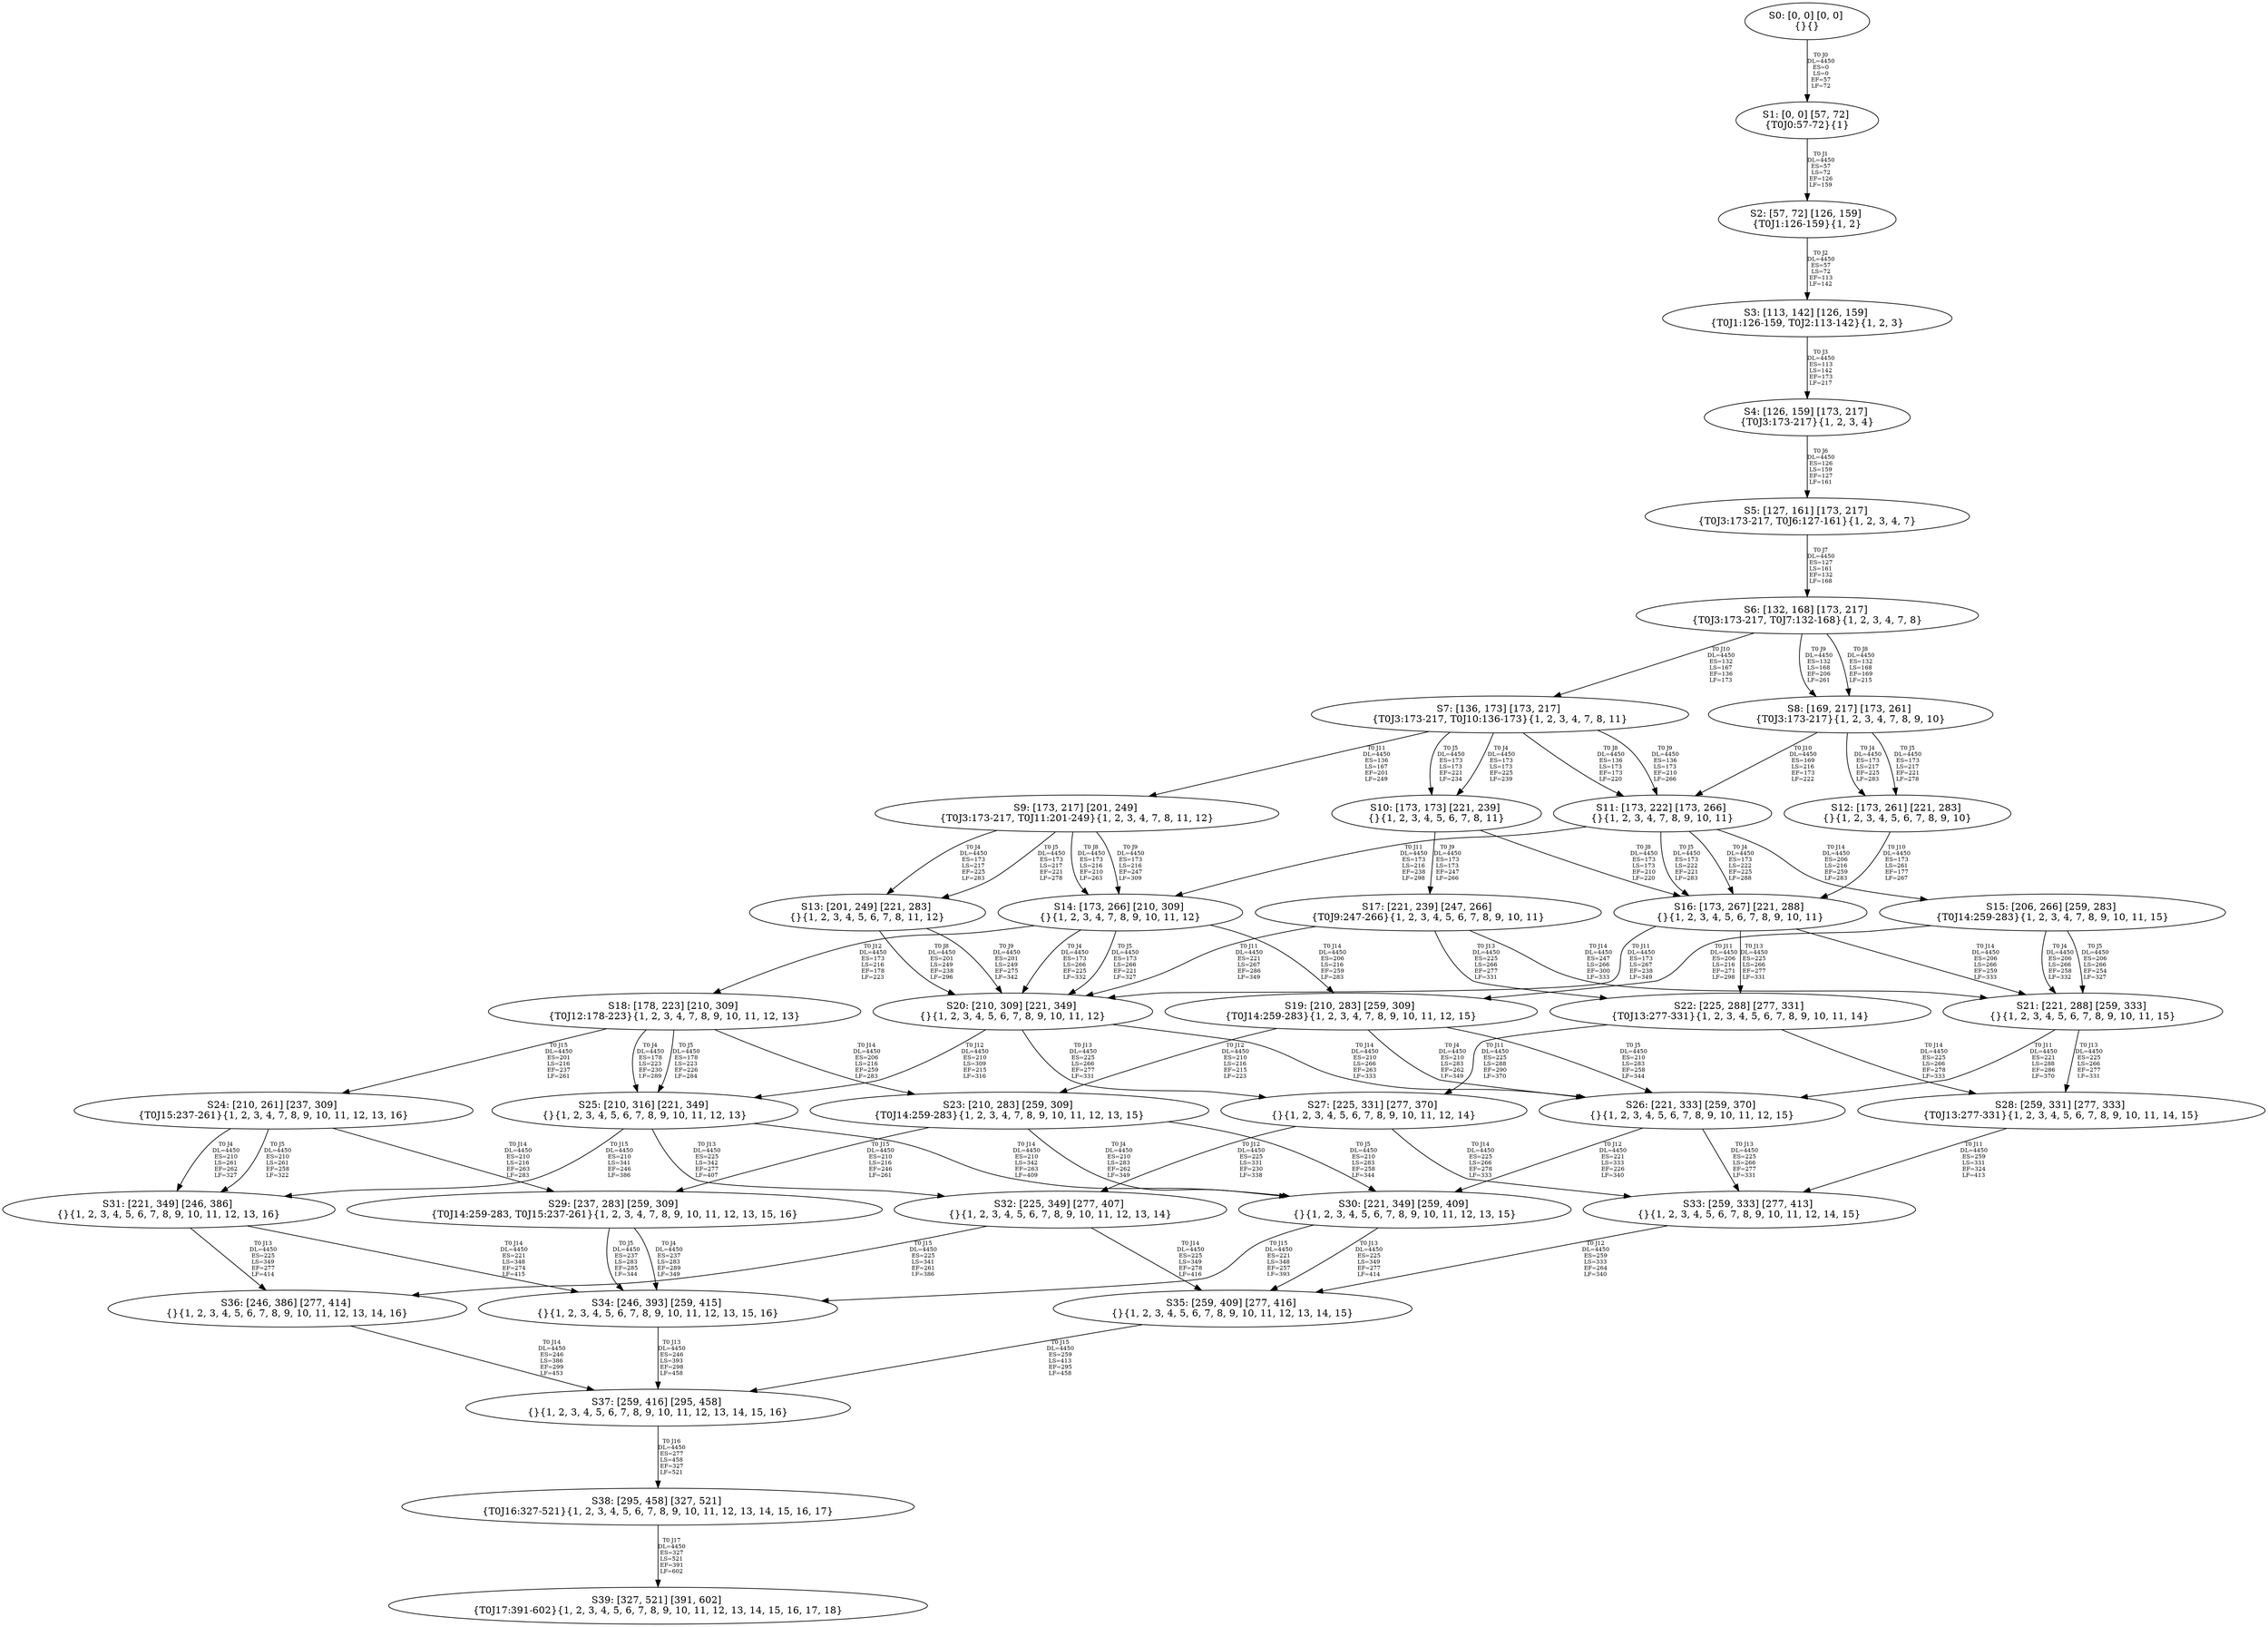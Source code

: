 digraph {
	S0[label="S0: [0, 0] [0, 0] \n{}{}"];
	S1[label="S1: [0, 0] [57, 72] \n{T0J0:57-72}{1}"];
	S2[label="S2: [57, 72] [126, 159] \n{T0J1:126-159}{1, 2}"];
	S3[label="S3: [113, 142] [126, 159] \n{T0J1:126-159, T0J2:113-142}{1, 2, 3}"];
	S4[label="S4: [126, 159] [173, 217] \n{T0J3:173-217}{1, 2, 3, 4}"];
	S5[label="S5: [127, 161] [173, 217] \n{T0J3:173-217, T0J6:127-161}{1, 2, 3, 4, 7}"];
	S6[label="S6: [132, 168] [173, 217] \n{T0J3:173-217, T0J7:132-168}{1, 2, 3, 4, 7, 8}"];
	S7[label="S7: [136, 173] [173, 217] \n{T0J3:173-217, T0J10:136-173}{1, 2, 3, 4, 7, 8, 11}"];
	S8[label="S8: [169, 217] [173, 261] \n{T0J3:173-217}{1, 2, 3, 4, 7, 8, 9, 10}"];
	S9[label="S9: [173, 217] [201, 249] \n{T0J3:173-217, T0J11:201-249}{1, 2, 3, 4, 7, 8, 11, 12}"];
	S10[label="S10: [173, 173] [221, 239] \n{}{1, 2, 3, 4, 5, 6, 7, 8, 11}"];
	S11[label="S11: [173, 222] [173, 266] \n{}{1, 2, 3, 4, 7, 8, 9, 10, 11}"];
	S12[label="S12: [173, 261] [221, 283] \n{}{1, 2, 3, 4, 5, 6, 7, 8, 9, 10}"];
	S13[label="S13: [201, 249] [221, 283] \n{}{1, 2, 3, 4, 5, 6, 7, 8, 11, 12}"];
	S14[label="S14: [173, 266] [210, 309] \n{}{1, 2, 3, 4, 7, 8, 9, 10, 11, 12}"];
	S15[label="S15: [206, 266] [259, 283] \n{T0J14:259-283}{1, 2, 3, 4, 7, 8, 9, 10, 11, 15}"];
	S16[label="S16: [173, 267] [221, 288] \n{}{1, 2, 3, 4, 5, 6, 7, 8, 9, 10, 11}"];
	S17[label="S17: [221, 239] [247, 266] \n{T0J9:247-266}{1, 2, 3, 4, 5, 6, 7, 8, 9, 10, 11}"];
	S18[label="S18: [178, 223] [210, 309] \n{T0J12:178-223}{1, 2, 3, 4, 7, 8, 9, 10, 11, 12, 13}"];
	S19[label="S19: [210, 283] [259, 309] \n{T0J14:259-283}{1, 2, 3, 4, 7, 8, 9, 10, 11, 12, 15}"];
	S20[label="S20: [210, 309] [221, 349] \n{}{1, 2, 3, 4, 5, 6, 7, 8, 9, 10, 11, 12}"];
	S21[label="S21: [221, 288] [259, 333] \n{}{1, 2, 3, 4, 5, 6, 7, 8, 9, 10, 11, 15}"];
	S22[label="S22: [225, 288] [277, 331] \n{T0J13:277-331}{1, 2, 3, 4, 5, 6, 7, 8, 9, 10, 11, 14}"];
	S23[label="S23: [210, 283] [259, 309] \n{T0J14:259-283}{1, 2, 3, 4, 7, 8, 9, 10, 11, 12, 13, 15}"];
	S24[label="S24: [210, 261] [237, 309] \n{T0J15:237-261}{1, 2, 3, 4, 7, 8, 9, 10, 11, 12, 13, 16}"];
	S25[label="S25: [210, 316] [221, 349] \n{}{1, 2, 3, 4, 5, 6, 7, 8, 9, 10, 11, 12, 13}"];
	S26[label="S26: [221, 333] [259, 370] \n{}{1, 2, 3, 4, 5, 6, 7, 8, 9, 10, 11, 12, 15}"];
	S27[label="S27: [225, 331] [277, 370] \n{}{1, 2, 3, 4, 5, 6, 7, 8, 9, 10, 11, 12, 14}"];
	S28[label="S28: [259, 331] [277, 333] \n{T0J13:277-331}{1, 2, 3, 4, 5, 6, 7, 8, 9, 10, 11, 14, 15}"];
	S29[label="S29: [237, 283] [259, 309] \n{T0J14:259-283, T0J15:237-261}{1, 2, 3, 4, 7, 8, 9, 10, 11, 12, 13, 15, 16}"];
	S30[label="S30: [221, 349] [259, 409] \n{}{1, 2, 3, 4, 5, 6, 7, 8, 9, 10, 11, 12, 13, 15}"];
	S31[label="S31: [221, 349] [246, 386] \n{}{1, 2, 3, 4, 5, 6, 7, 8, 9, 10, 11, 12, 13, 16}"];
	S32[label="S32: [225, 349] [277, 407] \n{}{1, 2, 3, 4, 5, 6, 7, 8, 9, 10, 11, 12, 13, 14}"];
	S33[label="S33: [259, 333] [277, 413] \n{}{1, 2, 3, 4, 5, 6, 7, 8, 9, 10, 11, 12, 14, 15}"];
	S34[label="S34: [246, 393] [259, 415] \n{}{1, 2, 3, 4, 5, 6, 7, 8, 9, 10, 11, 12, 13, 15, 16}"];
	S35[label="S35: [259, 409] [277, 416] \n{}{1, 2, 3, 4, 5, 6, 7, 8, 9, 10, 11, 12, 13, 14, 15}"];
	S36[label="S36: [246, 386] [277, 414] \n{}{1, 2, 3, 4, 5, 6, 7, 8, 9, 10, 11, 12, 13, 14, 16}"];
	S37[label="S37: [259, 416] [295, 458] \n{}{1, 2, 3, 4, 5, 6, 7, 8, 9, 10, 11, 12, 13, 14, 15, 16}"];
	S38[label="S38: [295, 458] [327, 521] \n{T0J16:327-521}{1, 2, 3, 4, 5, 6, 7, 8, 9, 10, 11, 12, 13, 14, 15, 16, 17}"];
	S39[label="S39: [327, 521] [391, 602] \n{T0J17:391-602}{1, 2, 3, 4, 5, 6, 7, 8, 9, 10, 11, 12, 13, 14, 15, 16, 17, 18}"];
	S0 -> S1[label="T0 J0\nDL=4450\nES=0\nLS=0\nEF=57\nLF=72",fontsize=8];
	S1 -> S2[label="T0 J1\nDL=4450\nES=57\nLS=72\nEF=126\nLF=159",fontsize=8];
	S2 -> S3[label="T0 J2\nDL=4450\nES=57\nLS=72\nEF=113\nLF=142",fontsize=8];
	S3 -> S4[label="T0 J3\nDL=4450\nES=113\nLS=142\nEF=173\nLF=217",fontsize=8];
	S4 -> S5[label="T0 J6\nDL=4450\nES=126\nLS=159\nEF=127\nLF=161",fontsize=8];
	S5 -> S6[label="T0 J7\nDL=4450\nES=127\nLS=161\nEF=132\nLF=168",fontsize=8];
	S6 -> S8[label="T0 J8\nDL=4450\nES=132\nLS=168\nEF=169\nLF=215",fontsize=8];
	S6 -> S8[label="T0 J9\nDL=4450\nES=132\nLS=168\nEF=206\nLF=261",fontsize=8];
	S6 -> S7[label="T0 J10\nDL=4450\nES=132\nLS=167\nEF=136\nLF=173",fontsize=8];
	S7 -> S10[label="T0 J4\nDL=4450\nES=173\nLS=173\nEF=225\nLF=239",fontsize=8];
	S7 -> S10[label="T0 J5\nDL=4450\nES=173\nLS=173\nEF=221\nLF=234",fontsize=8];
	S7 -> S11[label="T0 J8\nDL=4450\nES=136\nLS=173\nEF=173\nLF=220",fontsize=8];
	S7 -> S11[label="T0 J9\nDL=4450\nES=136\nLS=173\nEF=210\nLF=266",fontsize=8];
	S7 -> S9[label="T0 J11\nDL=4450\nES=136\nLS=167\nEF=201\nLF=249",fontsize=8];
	S8 -> S12[label="T0 J4\nDL=4450\nES=173\nLS=217\nEF=225\nLF=283",fontsize=8];
	S8 -> S12[label="T0 J5\nDL=4450\nES=173\nLS=217\nEF=221\nLF=278",fontsize=8];
	S8 -> S11[label="T0 J10\nDL=4450\nES=169\nLS=216\nEF=173\nLF=222",fontsize=8];
	S9 -> S13[label="T0 J4\nDL=4450\nES=173\nLS=217\nEF=225\nLF=283",fontsize=8];
	S9 -> S13[label="T0 J5\nDL=4450\nES=173\nLS=217\nEF=221\nLF=278",fontsize=8];
	S9 -> S14[label="T0 J8\nDL=4450\nES=173\nLS=216\nEF=210\nLF=263",fontsize=8];
	S9 -> S14[label="T0 J9\nDL=4450\nES=173\nLS=216\nEF=247\nLF=309",fontsize=8];
	S10 -> S16[label="T0 J8\nDL=4450\nES=173\nLS=173\nEF=210\nLF=220",fontsize=8];
	S10 -> S17[label="T0 J9\nDL=4450\nES=173\nLS=173\nEF=247\nLF=266",fontsize=8];
	S11 -> S16[label="T0 J4\nDL=4450\nES=173\nLS=222\nEF=225\nLF=288",fontsize=8];
	S11 -> S16[label="T0 J5\nDL=4450\nES=173\nLS=222\nEF=221\nLF=283",fontsize=8];
	S11 -> S14[label="T0 J11\nDL=4450\nES=173\nLS=216\nEF=238\nLF=298",fontsize=8];
	S11 -> S15[label="T0 J14\nDL=4450\nES=206\nLS=216\nEF=259\nLF=283",fontsize=8];
	S12 -> S16[label="T0 J10\nDL=4450\nES=173\nLS=261\nEF=177\nLF=267",fontsize=8];
	S13 -> S20[label="T0 J8\nDL=4450\nES=201\nLS=249\nEF=238\nLF=296",fontsize=8];
	S13 -> S20[label="T0 J9\nDL=4450\nES=201\nLS=249\nEF=275\nLF=342",fontsize=8];
	S14 -> S20[label="T0 J4\nDL=4450\nES=173\nLS=266\nEF=225\nLF=332",fontsize=8];
	S14 -> S20[label="T0 J5\nDL=4450\nES=173\nLS=266\nEF=221\nLF=327",fontsize=8];
	S14 -> S18[label="T0 J12\nDL=4450\nES=173\nLS=216\nEF=178\nLF=223",fontsize=8];
	S14 -> S19[label="T0 J14\nDL=4450\nES=206\nLS=216\nEF=259\nLF=283",fontsize=8];
	S15 -> S21[label="T0 J4\nDL=4450\nES=206\nLS=266\nEF=258\nLF=332",fontsize=8];
	S15 -> S21[label="T0 J5\nDL=4450\nES=206\nLS=266\nEF=254\nLF=327",fontsize=8];
	S15 -> S19[label="T0 J11\nDL=4450\nES=206\nLS=216\nEF=271\nLF=298",fontsize=8];
	S16 -> S20[label="T0 J11\nDL=4450\nES=173\nLS=267\nEF=238\nLF=349",fontsize=8];
	S16 -> S22[label="T0 J13\nDL=4450\nES=225\nLS=266\nEF=277\nLF=331",fontsize=8];
	S16 -> S21[label="T0 J14\nDL=4450\nES=206\nLS=266\nEF=259\nLF=333",fontsize=8];
	S17 -> S20[label="T0 J11\nDL=4450\nES=221\nLS=267\nEF=286\nLF=349",fontsize=8];
	S17 -> S22[label="T0 J13\nDL=4450\nES=225\nLS=266\nEF=277\nLF=331",fontsize=8];
	S17 -> S21[label="T0 J14\nDL=4450\nES=247\nLS=266\nEF=300\nLF=333",fontsize=8];
	S18 -> S25[label="T0 J4\nDL=4450\nES=178\nLS=223\nEF=230\nLF=289",fontsize=8];
	S18 -> S25[label="T0 J5\nDL=4450\nES=178\nLS=223\nEF=226\nLF=284",fontsize=8];
	S18 -> S23[label="T0 J14\nDL=4450\nES=206\nLS=216\nEF=259\nLF=283",fontsize=8];
	S18 -> S24[label="T0 J15\nDL=4450\nES=201\nLS=216\nEF=237\nLF=261",fontsize=8];
	S19 -> S26[label="T0 J4\nDL=4450\nES=210\nLS=283\nEF=262\nLF=349",fontsize=8];
	S19 -> S26[label="T0 J5\nDL=4450\nES=210\nLS=283\nEF=258\nLF=344",fontsize=8];
	S19 -> S23[label="T0 J12\nDL=4450\nES=210\nLS=216\nEF=215\nLF=223",fontsize=8];
	S20 -> S25[label="T0 J12\nDL=4450\nES=210\nLS=309\nEF=215\nLF=316",fontsize=8];
	S20 -> S27[label="T0 J13\nDL=4450\nES=225\nLS=266\nEF=277\nLF=331",fontsize=8];
	S20 -> S26[label="T0 J14\nDL=4450\nES=210\nLS=266\nEF=263\nLF=333",fontsize=8];
	S21 -> S26[label="T0 J11\nDL=4450\nES=221\nLS=288\nEF=286\nLF=370",fontsize=8];
	S21 -> S28[label="T0 J13\nDL=4450\nES=225\nLS=266\nEF=277\nLF=331",fontsize=8];
	S22 -> S27[label="T0 J11\nDL=4450\nES=225\nLS=288\nEF=290\nLF=370",fontsize=8];
	S22 -> S28[label="T0 J14\nDL=4450\nES=225\nLS=266\nEF=278\nLF=333",fontsize=8];
	S23 -> S30[label="T0 J4\nDL=4450\nES=210\nLS=283\nEF=262\nLF=349",fontsize=8];
	S23 -> S30[label="T0 J5\nDL=4450\nES=210\nLS=283\nEF=258\nLF=344",fontsize=8];
	S23 -> S29[label="T0 J15\nDL=4450\nES=210\nLS=216\nEF=246\nLF=261",fontsize=8];
	S24 -> S31[label="T0 J4\nDL=4450\nES=210\nLS=261\nEF=262\nLF=327",fontsize=8];
	S24 -> S31[label="T0 J5\nDL=4450\nES=210\nLS=261\nEF=258\nLF=322",fontsize=8];
	S24 -> S29[label="T0 J14\nDL=4450\nES=210\nLS=216\nEF=263\nLF=283",fontsize=8];
	S25 -> S32[label="T0 J13\nDL=4450\nES=225\nLS=342\nEF=277\nLF=407",fontsize=8];
	S25 -> S30[label="T0 J14\nDL=4450\nES=210\nLS=342\nEF=263\nLF=409",fontsize=8];
	S25 -> S31[label="T0 J15\nDL=4450\nES=210\nLS=341\nEF=246\nLF=386",fontsize=8];
	S26 -> S30[label="T0 J12\nDL=4450\nES=221\nLS=333\nEF=226\nLF=340",fontsize=8];
	S26 -> S33[label="T0 J13\nDL=4450\nES=225\nLS=266\nEF=277\nLF=331",fontsize=8];
	S27 -> S32[label="T0 J12\nDL=4450\nES=225\nLS=331\nEF=230\nLF=338",fontsize=8];
	S27 -> S33[label="T0 J14\nDL=4450\nES=225\nLS=266\nEF=278\nLF=333",fontsize=8];
	S28 -> S33[label="T0 J11\nDL=4450\nES=259\nLS=331\nEF=324\nLF=413",fontsize=8];
	S29 -> S34[label="T0 J4\nDL=4450\nES=237\nLS=283\nEF=289\nLF=349",fontsize=8];
	S29 -> S34[label="T0 J5\nDL=4450\nES=237\nLS=283\nEF=285\nLF=344",fontsize=8];
	S30 -> S35[label="T0 J13\nDL=4450\nES=225\nLS=349\nEF=277\nLF=414",fontsize=8];
	S30 -> S34[label="T0 J15\nDL=4450\nES=221\nLS=348\nEF=257\nLF=393",fontsize=8];
	S31 -> S36[label="T0 J13\nDL=4450\nES=225\nLS=349\nEF=277\nLF=414",fontsize=8];
	S31 -> S34[label="T0 J14\nDL=4450\nES=221\nLS=348\nEF=274\nLF=415",fontsize=8];
	S32 -> S35[label="T0 J14\nDL=4450\nES=225\nLS=349\nEF=278\nLF=416",fontsize=8];
	S32 -> S36[label="T0 J15\nDL=4450\nES=225\nLS=341\nEF=261\nLF=386",fontsize=8];
	S33 -> S35[label="T0 J12\nDL=4450\nES=259\nLS=333\nEF=264\nLF=340",fontsize=8];
	S34 -> S37[label="T0 J13\nDL=4450\nES=246\nLS=393\nEF=298\nLF=458",fontsize=8];
	S35 -> S37[label="T0 J15\nDL=4450\nES=259\nLS=413\nEF=295\nLF=458",fontsize=8];
	S36 -> S37[label="T0 J14\nDL=4450\nES=246\nLS=386\nEF=299\nLF=453",fontsize=8];
	S37 -> S38[label="T0 J16\nDL=4450\nES=277\nLS=458\nEF=327\nLF=521",fontsize=8];
	S38 -> S39[label="T0 J17\nDL=4450\nES=327\nLS=521\nEF=391\nLF=602",fontsize=8];
}

